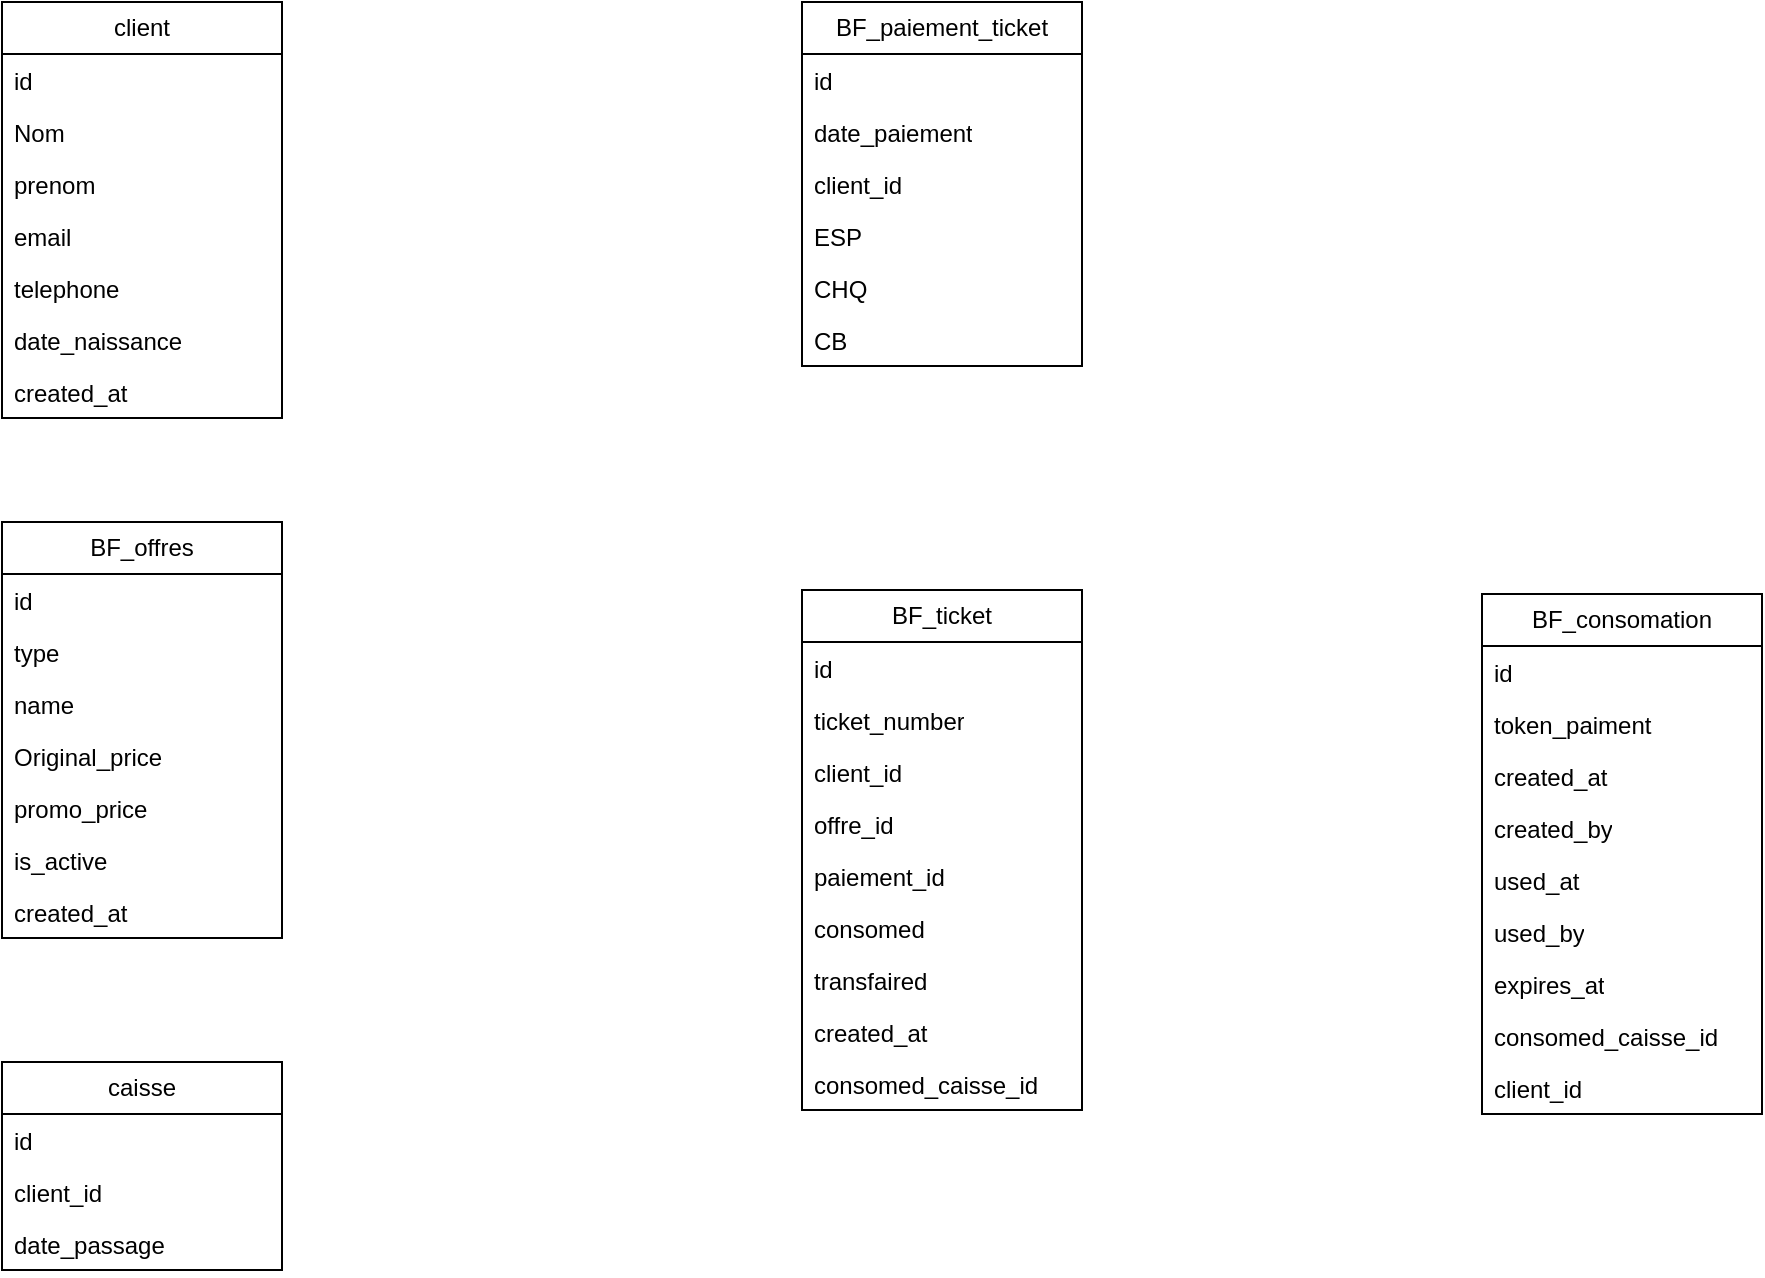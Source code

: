 <mxfile version="28.2.5">
  <diagram name="Page-1" id="ONFwB4Do_YS5VUDPh8Yq">
    <mxGraphModel dx="1158" dy="643" grid="1" gridSize="10" guides="1" tooltips="1" connect="1" arrows="1" fold="1" page="1" pageScale="1" pageWidth="1169" pageHeight="827" math="0" shadow="0">
      <root>
        <mxCell id="0" />
        <mxCell id="1" parent="0" />
        <mxCell id="MOLYQqX4Iiv92VlimPPe-1" value="BF_offres" style="swimlane;fontStyle=0;childLayout=stackLayout;horizontal=1;startSize=26;fillColor=none;horizontalStack=0;resizeParent=1;resizeParentMax=0;resizeLast=0;collapsible=1;marginBottom=0;whiteSpace=wrap;html=1;" vertex="1" parent="1">
          <mxGeometry x="180" y="380" width="140" height="208" as="geometry" />
        </mxCell>
        <mxCell id="MOLYQqX4Iiv92VlimPPe-2" value="id" style="text;strokeColor=none;fillColor=none;align=left;verticalAlign=top;spacingLeft=4;spacingRight=4;overflow=hidden;rotatable=0;points=[[0,0.5],[1,0.5]];portConstraint=eastwest;whiteSpace=wrap;html=1;" vertex="1" parent="MOLYQqX4Iiv92VlimPPe-1">
          <mxGeometry y="26" width="140" height="26" as="geometry" />
        </mxCell>
        <mxCell id="MOLYQqX4Iiv92VlimPPe-4" value="type" style="text;strokeColor=none;fillColor=none;align=left;verticalAlign=top;spacingLeft=4;spacingRight=4;overflow=hidden;rotatable=0;points=[[0,0.5],[1,0.5]];portConstraint=eastwest;whiteSpace=wrap;html=1;" vertex="1" parent="MOLYQqX4Iiv92VlimPPe-1">
          <mxGeometry y="52" width="140" height="26" as="geometry" />
        </mxCell>
        <mxCell id="MOLYQqX4Iiv92VlimPPe-5" value="name" style="text;strokeColor=none;fillColor=none;align=left;verticalAlign=top;spacingLeft=4;spacingRight=4;overflow=hidden;rotatable=0;points=[[0,0.5],[1,0.5]];portConstraint=eastwest;whiteSpace=wrap;html=1;" vertex="1" parent="MOLYQqX4Iiv92VlimPPe-1">
          <mxGeometry y="78" width="140" height="26" as="geometry" />
        </mxCell>
        <mxCell id="MOLYQqX4Iiv92VlimPPe-6" value="Original_price" style="text;strokeColor=none;fillColor=none;align=left;verticalAlign=top;spacingLeft=4;spacingRight=4;overflow=hidden;rotatable=0;points=[[0,0.5],[1,0.5]];portConstraint=eastwest;whiteSpace=wrap;html=1;" vertex="1" parent="MOLYQqX4Iiv92VlimPPe-1">
          <mxGeometry y="104" width="140" height="26" as="geometry" />
        </mxCell>
        <mxCell id="MOLYQqX4Iiv92VlimPPe-7" value="promo_price" style="text;strokeColor=none;fillColor=none;align=left;verticalAlign=top;spacingLeft=4;spacingRight=4;overflow=hidden;rotatable=0;points=[[0,0.5],[1,0.5]];portConstraint=eastwest;whiteSpace=wrap;html=1;" vertex="1" parent="MOLYQqX4Iiv92VlimPPe-1">
          <mxGeometry y="130" width="140" height="26" as="geometry" />
        </mxCell>
        <mxCell id="MOLYQqX4Iiv92VlimPPe-8" value="is_active" style="text;strokeColor=none;fillColor=none;align=left;verticalAlign=top;spacingLeft=4;spacingRight=4;overflow=hidden;rotatable=0;points=[[0,0.5],[1,0.5]];portConstraint=eastwest;whiteSpace=wrap;html=1;" vertex="1" parent="MOLYQqX4Iiv92VlimPPe-1">
          <mxGeometry y="156" width="140" height="26" as="geometry" />
        </mxCell>
        <mxCell id="MOLYQqX4Iiv92VlimPPe-9" value="created_at" style="text;strokeColor=none;fillColor=none;align=left;verticalAlign=top;spacingLeft=4;spacingRight=4;overflow=hidden;rotatable=0;points=[[0,0.5],[1,0.5]];portConstraint=eastwest;whiteSpace=wrap;html=1;" vertex="1" parent="MOLYQqX4Iiv92VlimPPe-1">
          <mxGeometry y="182" width="140" height="26" as="geometry" />
        </mxCell>
        <mxCell id="MOLYQqX4Iiv92VlimPPe-10" value="BF_ticket" style="swimlane;fontStyle=0;childLayout=stackLayout;horizontal=1;startSize=26;fillColor=none;horizontalStack=0;resizeParent=1;resizeParentMax=0;resizeLast=0;collapsible=1;marginBottom=0;whiteSpace=wrap;html=1;" vertex="1" parent="1">
          <mxGeometry x="580" y="414" width="140" height="260" as="geometry" />
        </mxCell>
        <mxCell id="MOLYQqX4Iiv92VlimPPe-11" value="id" style="text;strokeColor=none;fillColor=none;align=left;verticalAlign=top;spacingLeft=4;spacingRight=4;overflow=hidden;rotatable=0;points=[[0,0.5],[1,0.5]];portConstraint=eastwest;whiteSpace=wrap;html=1;" vertex="1" parent="MOLYQqX4Iiv92VlimPPe-10">
          <mxGeometry y="26" width="140" height="26" as="geometry" />
        </mxCell>
        <mxCell id="MOLYQqX4Iiv92VlimPPe-21" value="ticket_number" style="text;strokeColor=none;fillColor=none;align=left;verticalAlign=top;spacingLeft=4;spacingRight=4;overflow=hidden;rotatable=0;points=[[0,0.5],[1,0.5]];portConstraint=eastwest;whiteSpace=wrap;html=1;" vertex="1" parent="MOLYQqX4Iiv92VlimPPe-10">
          <mxGeometry y="52" width="140" height="26" as="geometry" />
        </mxCell>
        <mxCell id="MOLYQqX4Iiv92VlimPPe-22" value="client_id" style="text;strokeColor=none;fillColor=none;align=left;verticalAlign=top;spacingLeft=4;spacingRight=4;overflow=hidden;rotatable=0;points=[[0,0.5],[1,0.5]];portConstraint=eastwest;whiteSpace=wrap;html=1;" vertex="1" parent="MOLYQqX4Iiv92VlimPPe-10">
          <mxGeometry y="78" width="140" height="26" as="geometry" />
        </mxCell>
        <mxCell id="MOLYQqX4Iiv92VlimPPe-12" value="offre_id" style="text;strokeColor=none;fillColor=none;align=left;verticalAlign=top;spacingLeft=4;spacingRight=4;overflow=hidden;rotatable=0;points=[[0,0.5],[1,0.5]];portConstraint=eastwest;whiteSpace=wrap;html=1;" vertex="1" parent="MOLYQqX4Iiv92VlimPPe-10">
          <mxGeometry y="104" width="140" height="26" as="geometry" />
        </mxCell>
        <mxCell id="MOLYQqX4Iiv92VlimPPe-59" value="paiement_id" style="text;strokeColor=none;fillColor=none;align=left;verticalAlign=top;spacingLeft=4;spacingRight=4;overflow=hidden;rotatable=0;points=[[0,0.5],[1,0.5]];portConstraint=eastwest;whiteSpace=wrap;html=1;" vertex="1" parent="MOLYQqX4Iiv92VlimPPe-10">
          <mxGeometry y="130" width="140" height="26" as="geometry" />
        </mxCell>
        <mxCell id="MOLYQqX4Iiv92VlimPPe-17" value="consomed" style="text;strokeColor=none;fillColor=none;align=left;verticalAlign=top;spacingLeft=4;spacingRight=4;overflow=hidden;rotatable=0;points=[[0,0.5],[1,0.5]];portConstraint=eastwest;whiteSpace=wrap;html=1;" vertex="1" parent="MOLYQqX4Iiv92VlimPPe-10">
          <mxGeometry y="156" width="140" height="26" as="geometry" />
        </mxCell>
        <mxCell id="MOLYQqX4Iiv92VlimPPe-18" value="transfaired" style="text;strokeColor=none;fillColor=none;align=left;verticalAlign=top;spacingLeft=4;spacingRight=4;overflow=hidden;rotatable=0;points=[[0,0.5],[1,0.5]];portConstraint=eastwest;whiteSpace=wrap;html=1;" vertex="1" parent="MOLYQqX4Iiv92VlimPPe-10">
          <mxGeometry y="182" width="140" height="26" as="geometry" />
        </mxCell>
        <mxCell id="MOLYQqX4Iiv92VlimPPe-19" value="created_at" style="text;strokeColor=none;fillColor=none;align=left;verticalAlign=top;spacingLeft=4;spacingRight=4;overflow=hidden;rotatable=0;points=[[0,0.5],[1,0.5]];portConstraint=eastwest;whiteSpace=wrap;html=1;" vertex="1" parent="MOLYQqX4Iiv92VlimPPe-10">
          <mxGeometry y="208" width="140" height="26" as="geometry" />
        </mxCell>
        <mxCell id="MOLYQqX4Iiv92VlimPPe-20" value="consomed_caisse_id" style="text;strokeColor=none;fillColor=none;align=left;verticalAlign=top;spacingLeft=4;spacingRight=4;overflow=hidden;rotatable=0;points=[[0,0.5],[1,0.5]];portConstraint=eastwest;whiteSpace=wrap;html=1;" vertex="1" parent="MOLYQqX4Iiv92VlimPPe-10">
          <mxGeometry y="234" width="140" height="26" as="geometry" />
        </mxCell>
        <mxCell id="MOLYQqX4Iiv92VlimPPe-24" value="client" style="swimlane;fontStyle=0;childLayout=stackLayout;horizontal=1;startSize=26;fillColor=none;horizontalStack=0;resizeParent=1;resizeParentMax=0;resizeLast=0;collapsible=1;marginBottom=0;whiteSpace=wrap;html=1;" vertex="1" parent="1">
          <mxGeometry x="180" y="120" width="140" height="208" as="geometry" />
        </mxCell>
        <mxCell id="MOLYQqX4Iiv92VlimPPe-25" value="id" style="text;strokeColor=none;fillColor=none;align=left;verticalAlign=top;spacingLeft=4;spacingRight=4;overflow=hidden;rotatable=0;points=[[0,0.5],[1,0.5]];portConstraint=eastwest;whiteSpace=wrap;html=1;" vertex="1" parent="MOLYQqX4Iiv92VlimPPe-24">
          <mxGeometry y="26" width="140" height="26" as="geometry" />
        </mxCell>
        <mxCell id="MOLYQqX4Iiv92VlimPPe-26" value="Nom" style="text;strokeColor=none;fillColor=none;align=left;verticalAlign=top;spacingLeft=4;spacingRight=4;overflow=hidden;rotatable=0;points=[[0,0.5],[1,0.5]];portConstraint=eastwest;whiteSpace=wrap;html=1;" vertex="1" parent="MOLYQqX4Iiv92VlimPPe-24">
          <mxGeometry y="52" width="140" height="26" as="geometry" />
        </mxCell>
        <mxCell id="MOLYQqX4Iiv92VlimPPe-27" value="prenom" style="text;strokeColor=none;fillColor=none;align=left;verticalAlign=top;spacingLeft=4;spacingRight=4;overflow=hidden;rotatable=0;points=[[0,0.5],[1,0.5]];portConstraint=eastwest;whiteSpace=wrap;html=1;" vertex="1" parent="MOLYQqX4Iiv92VlimPPe-24">
          <mxGeometry y="78" width="140" height="26" as="geometry" />
        </mxCell>
        <mxCell id="MOLYQqX4Iiv92VlimPPe-28" value="email" style="text;strokeColor=none;fillColor=none;align=left;verticalAlign=top;spacingLeft=4;spacingRight=4;overflow=hidden;rotatable=0;points=[[0,0.5],[1,0.5]];portConstraint=eastwest;whiteSpace=wrap;html=1;" vertex="1" parent="MOLYQqX4Iiv92VlimPPe-24">
          <mxGeometry y="104" width="140" height="26" as="geometry" />
        </mxCell>
        <mxCell id="MOLYQqX4Iiv92VlimPPe-29" value="telephone" style="text;strokeColor=none;fillColor=none;align=left;verticalAlign=top;spacingLeft=4;spacingRight=4;overflow=hidden;rotatable=0;points=[[0,0.5],[1,0.5]];portConstraint=eastwest;whiteSpace=wrap;html=1;" vertex="1" parent="MOLYQqX4Iiv92VlimPPe-24">
          <mxGeometry y="130" width="140" height="26" as="geometry" />
        </mxCell>
        <mxCell id="MOLYQqX4Iiv92VlimPPe-30" value="date_naissance" style="text;strokeColor=none;fillColor=none;align=left;verticalAlign=top;spacingLeft=4;spacingRight=4;overflow=hidden;rotatable=0;points=[[0,0.5],[1,0.5]];portConstraint=eastwest;whiteSpace=wrap;html=1;" vertex="1" parent="MOLYQqX4Iiv92VlimPPe-24">
          <mxGeometry y="156" width="140" height="26" as="geometry" />
        </mxCell>
        <mxCell id="MOLYQqX4Iiv92VlimPPe-31" value="created_at" style="text;strokeColor=none;fillColor=none;align=left;verticalAlign=top;spacingLeft=4;spacingRight=4;overflow=hidden;rotatable=0;points=[[0,0.5],[1,0.5]];portConstraint=eastwest;whiteSpace=wrap;html=1;" vertex="1" parent="MOLYQqX4Iiv92VlimPPe-24">
          <mxGeometry y="182" width="140" height="26" as="geometry" />
        </mxCell>
        <mxCell id="MOLYQqX4Iiv92VlimPPe-34" value="caisse" style="swimlane;fontStyle=0;childLayout=stackLayout;horizontal=1;startSize=26;fillColor=none;horizontalStack=0;resizeParent=1;resizeParentMax=0;resizeLast=0;collapsible=1;marginBottom=0;whiteSpace=wrap;html=1;" vertex="1" parent="1">
          <mxGeometry x="180" y="650" width="140" height="104" as="geometry" />
        </mxCell>
        <mxCell id="MOLYQqX4Iiv92VlimPPe-35" value="id" style="text;strokeColor=none;fillColor=none;align=left;verticalAlign=top;spacingLeft=4;spacingRight=4;overflow=hidden;rotatable=0;points=[[0,0.5],[1,0.5]];portConstraint=eastwest;whiteSpace=wrap;html=1;" vertex="1" parent="MOLYQqX4Iiv92VlimPPe-34">
          <mxGeometry y="26" width="140" height="26" as="geometry" />
        </mxCell>
        <mxCell id="MOLYQqX4Iiv92VlimPPe-41" value="client_id" style="text;strokeColor=none;fillColor=none;align=left;verticalAlign=top;spacingLeft=4;spacingRight=4;overflow=hidden;rotatable=0;points=[[0,0.5],[1,0.5]];portConstraint=eastwest;whiteSpace=wrap;html=1;" vertex="1" parent="MOLYQqX4Iiv92VlimPPe-34">
          <mxGeometry y="52" width="140" height="26" as="geometry" />
        </mxCell>
        <mxCell id="MOLYQqX4Iiv92VlimPPe-42" value="date_passage" style="text;strokeColor=none;fillColor=none;align=left;verticalAlign=top;spacingLeft=4;spacingRight=4;overflow=hidden;rotatable=0;points=[[0,0.5],[1,0.5]];portConstraint=eastwest;whiteSpace=wrap;html=1;" vertex="1" parent="MOLYQqX4Iiv92VlimPPe-34">
          <mxGeometry y="78" width="140" height="26" as="geometry" />
        </mxCell>
        <mxCell id="MOLYQqX4Iiv92VlimPPe-44" value="BF_paiement_ticket" style="swimlane;fontStyle=0;childLayout=stackLayout;horizontal=1;startSize=26;fillColor=none;horizontalStack=0;resizeParent=1;resizeParentMax=0;resizeLast=0;collapsible=1;marginBottom=0;whiteSpace=wrap;html=1;" vertex="1" parent="1">
          <mxGeometry x="580" y="120" width="140" height="182" as="geometry" />
        </mxCell>
        <mxCell id="MOLYQqX4Iiv92VlimPPe-45" value="id" style="text;strokeColor=none;fillColor=none;align=left;verticalAlign=top;spacingLeft=4;spacingRight=4;overflow=hidden;rotatable=0;points=[[0,0.5],[1,0.5]];portConstraint=eastwest;whiteSpace=wrap;html=1;" vertex="1" parent="MOLYQqX4Iiv92VlimPPe-44">
          <mxGeometry y="26" width="140" height="26" as="geometry" />
        </mxCell>
        <mxCell id="MOLYQqX4Iiv92VlimPPe-46" value="date_paiement" style="text;strokeColor=none;fillColor=none;align=left;verticalAlign=top;spacingLeft=4;spacingRight=4;overflow=hidden;rotatable=0;points=[[0,0.5],[1,0.5]];portConstraint=eastwest;whiteSpace=wrap;html=1;" vertex="1" parent="MOLYQqX4Iiv92VlimPPe-44">
          <mxGeometry y="52" width="140" height="26" as="geometry" />
        </mxCell>
        <mxCell id="MOLYQqX4Iiv92VlimPPe-48" value="client_id" style="text;strokeColor=none;fillColor=none;align=left;verticalAlign=top;spacingLeft=4;spacingRight=4;overflow=hidden;rotatable=0;points=[[0,0.5],[1,0.5]];portConstraint=eastwest;whiteSpace=wrap;html=1;" vertex="1" parent="MOLYQqX4Iiv92VlimPPe-44">
          <mxGeometry y="78" width="140" height="26" as="geometry" />
        </mxCell>
        <mxCell id="MOLYQqX4Iiv92VlimPPe-56" value="ESP" style="text;strokeColor=none;fillColor=none;align=left;verticalAlign=top;spacingLeft=4;spacingRight=4;overflow=hidden;rotatable=0;points=[[0,0.5],[1,0.5]];portConstraint=eastwest;whiteSpace=wrap;html=1;" vertex="1" parent="MOLYQqX4Iiv92VlimPPe-44">
          <mxGeometry y="104" width="140" height="26" as="geometry" />
        </mxCell>
        <mxCell id="MOLYQqX4Iiv92VlimPPe-57" value="CHQ" style="text;strokeColor=none;fillColor=none;align=left;verticalAlign=top;spacingLeft=4;spacingRight=4;overflow=hidden;rotatable=0;points=[[0,0.5],[1,0.5]];portConstraint=eastwest;whiteSpace=wrap;html=1;" vertex="1" parent="MOLYQqX4Iiv92VlimPPe-44">
          <mxGeometry y="130" width="140" height="26" as="geometry" />
        </mxCell>
        <mxCell id="MOLYQqX4Iiv92VlimPPe-58" value="CB" style="text;strokeColor=none;fillColor=none;align=left;verticalAlign=top;spacingLeft=4;spacingRight=4;overflow=hidden;rotatable=0;points=[[0,0.5],[1,0.5]];portConstraint=eastwest;whiteSpace=wrap;html=1;" vertex="1" parent="MOLYQqX4Iiv92VlimPPe-44">
          <mxGeometry y="156" width="140" height="26" as="geometry" />
        </mxCell>
        <mxCell id="MOLYQqX4Iiv92VlimPPe-64" value="BF_consomation" style="swimlane;fontStyle=0;childLayout=stackLayout;horizontal=1;startSize=26;fillColor=none;horizontalStack=0;resizeParent=1;resizeParentMax=0;resizeLast=0;collapsible=1;marginBottom=0;whiteSpace=wrap;html=1;" vertex="1" parent="1">
          <mxGeometry x="920" y="416" width="140" height="260" as="geometry">
            <mxRectangle x="910" y="420" width="180" height="30" as="alternateBounds" />
          </mxGeometry>
        </mxCell>
        <mxCell id="MOLYQqX4Iiv92VlimPPe-65" value="id" style="text;strokeColor=none;fillColor=none;align=left;verticalAlign=top;spacingLeft=4;spacingRight=4;overflow=hidden;rotatable=0;points=[[0,0.5],[1,0.5]];portConstraint=eastwest;whiteSpace=wrap;html=1;" vertex="1" parent="MOLYQqX4Iiv92VlimPPe-64">
          <mxGeometry y="26" width="140" height="26" as="geometry" />
        </mxCell>
        <mxCell id="MOLYQqX4Iiv92VlimPPe-74" value="token_paiment" style="text;strokeColor=none;fillColor=none;align=left;verticalAlign=top;spacingLeft=4;spacingRight=4;overflow=hidden;rotatable=0;points=[[0,0.5],[1,0.5]];portConstraint=eastwest;whiteSpace=wrap;html=1;" vertex="1" parent="MOLYQqX4Iiv92VlimPPe-64">
          <mxGeometry y="52" width="140" height="26" as="geometry" />
        </mxCell>
        <mxCell id="MOLYQqX4Iiv92VlimPPe-75" value="created_at" style="text;strokeColor=none;fillColor=none;align=left;verticalAlign=top;spacingLeft=4;spacingRight=4;overflow=hidden;rotatable=0;points=[[0,0.5],[1,0.5]];portConstraint=eastwest;whiteSpace=wrap;html=1;" vertex="1" parent="MOLYQqX4Iiv92VlimPPe-64">
          <mxGeometry y="78" width="140" height="26" as="geometry" />
        </mxCell>
        <mxCell id="MOLYQqX4Iiv92VlimPPe-79" value="created_by" style="text;strokeColor=none;fillColor=none;align=left;verticalAlign=top;spacingLeft=4;spacingRight=4;overflow=hidden;rotatable=0;points=[[0,0.5],[1,0.5]];portConstraint=eastwest;whiteSpace=wrap;html=1;" vertex="1" parent="MOLYQqX4Iiv92VlimPPe-64">
          <mxGeometry y="104" width="140" height="26" as="geometry" />
        </mxCell>
        <mxCell id="MOLYQqX4Iiv92VlimPPe-77" value="used_at" style="text;strokeColor=none;fillColor=none;align=left;verticalAlign=top;spacingLeft=4;spacingRight=4;overflow=hidden;rotatable=0;points=[[0,0.5],[1,0.5]];portConstraint=eastwest;whiteSpace=wrap;html=1;" vertex="1" parent="MOLYQqX4Iiv92VlimPPe-64">
          <mxGeometry y="130" width="140" height="26" as="geometry" />
        </mxCell>
        <mxCell id="MOLYQqX4Iiv92VlimPPe-80" value="used_by" style="text;strokeColor=none;fillColor=none;align=left;verticalAlign=top;spacingLeft=4;spacingRight=4;overflow=hidden;rotatable=0;points=[[0,0.5],[1,0.5]];portConstraint=eastwest;whiteSpace=wrap;html=1;" vertex="1" parent="MOLYQqX4Iiv92VlimPPe-64">
          <mxGeometry y="156" width="140" height="26" as="geometry" />
        </mxCell>
        <mxCell id="MOLYQqX4Iiv92VlimPPe-76" value="expires_at " style="text;strokeColor=none;fillColor=none;align=left;verticalAlign=top;spacingLeft=4;spacingRight=4;overflow=hidden;rotatable=0;points=[[0,0.5],[1,0.5]];portConstraint=eastwest;whiteSpace=wrap;html=1;" vertex="1" parent="MOLYQqX4Iiv92VlimPPe-64">
          <mxGeometry y="182" width="140" height="26" as="geometry" />
        </mxCell>
        <mxCell id="MOLYQqX4Iiv92VlimPPe-78" value="consomed_caisse_id" style="text;strokeColor=none;fillColor=none;align=left;verticalAlign=top;spacingLeft=4;spacingRight=4;overflow=hidden;rotatable=0;points=[[0,0.5],[1,0.5]];portConstraint=eastwest;whiteSpace=wrap;html=1;" vertex="1" parent="MOLYQqX4Iiv92VlimPPe-64">
          <mxGeometry y="208" width="140" height="26" as="geometry" />
        </mxCell>
        <mxCell id="MOLYQqX4Iiv92VlimPPe-81" value="client_id" style="text;strokeColor=none;fillColor=none;align=left;verticalAlign=top;spacingLeft=4;spacingRight=4;overflow=hidden;rotatable=0;points=[[0,0.5],[1,0.5]];portConstraint=eastwest;whiteSpace=wrap;html=1;" vertex="1" parent="MOLYQqX4Iiv92VlimPPe-64">
          <mxGeometry y="234" width="140" height="26" as="geometry" />
        </mxCell>
      </root>
    </mxGraphModel>
  </diagram>
</mxfile>

